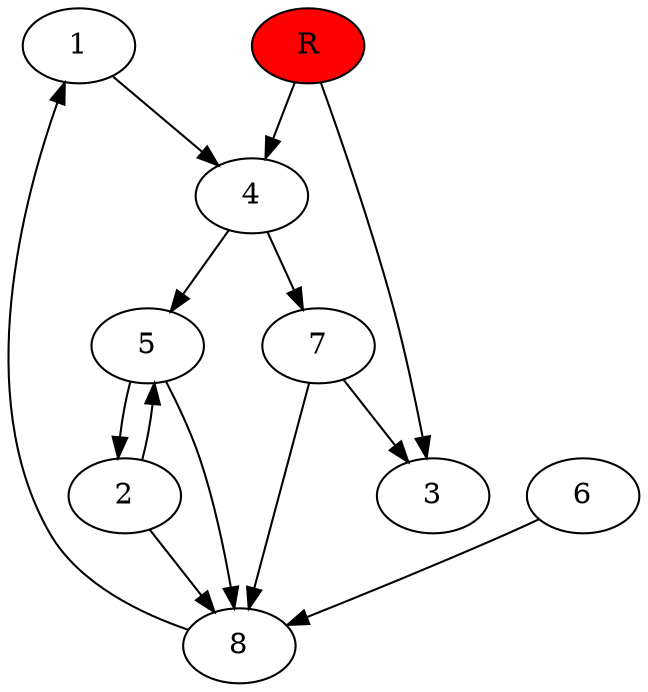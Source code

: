 digraph prb297 {
	1
	2
	3
	4
	5
	6
	7
	8
	R [fillcolor="#ff0000" style=filled]
	1 -> 4
	2 -> 5
	2 -> 8
	4 -> 5
	4 -> 7
	5 -> 2
	5 -> 8
	6 -> 8
	7 -> 3
	7 -> 8
	8 -> 1
	R -> 3
	R -> 4
}

